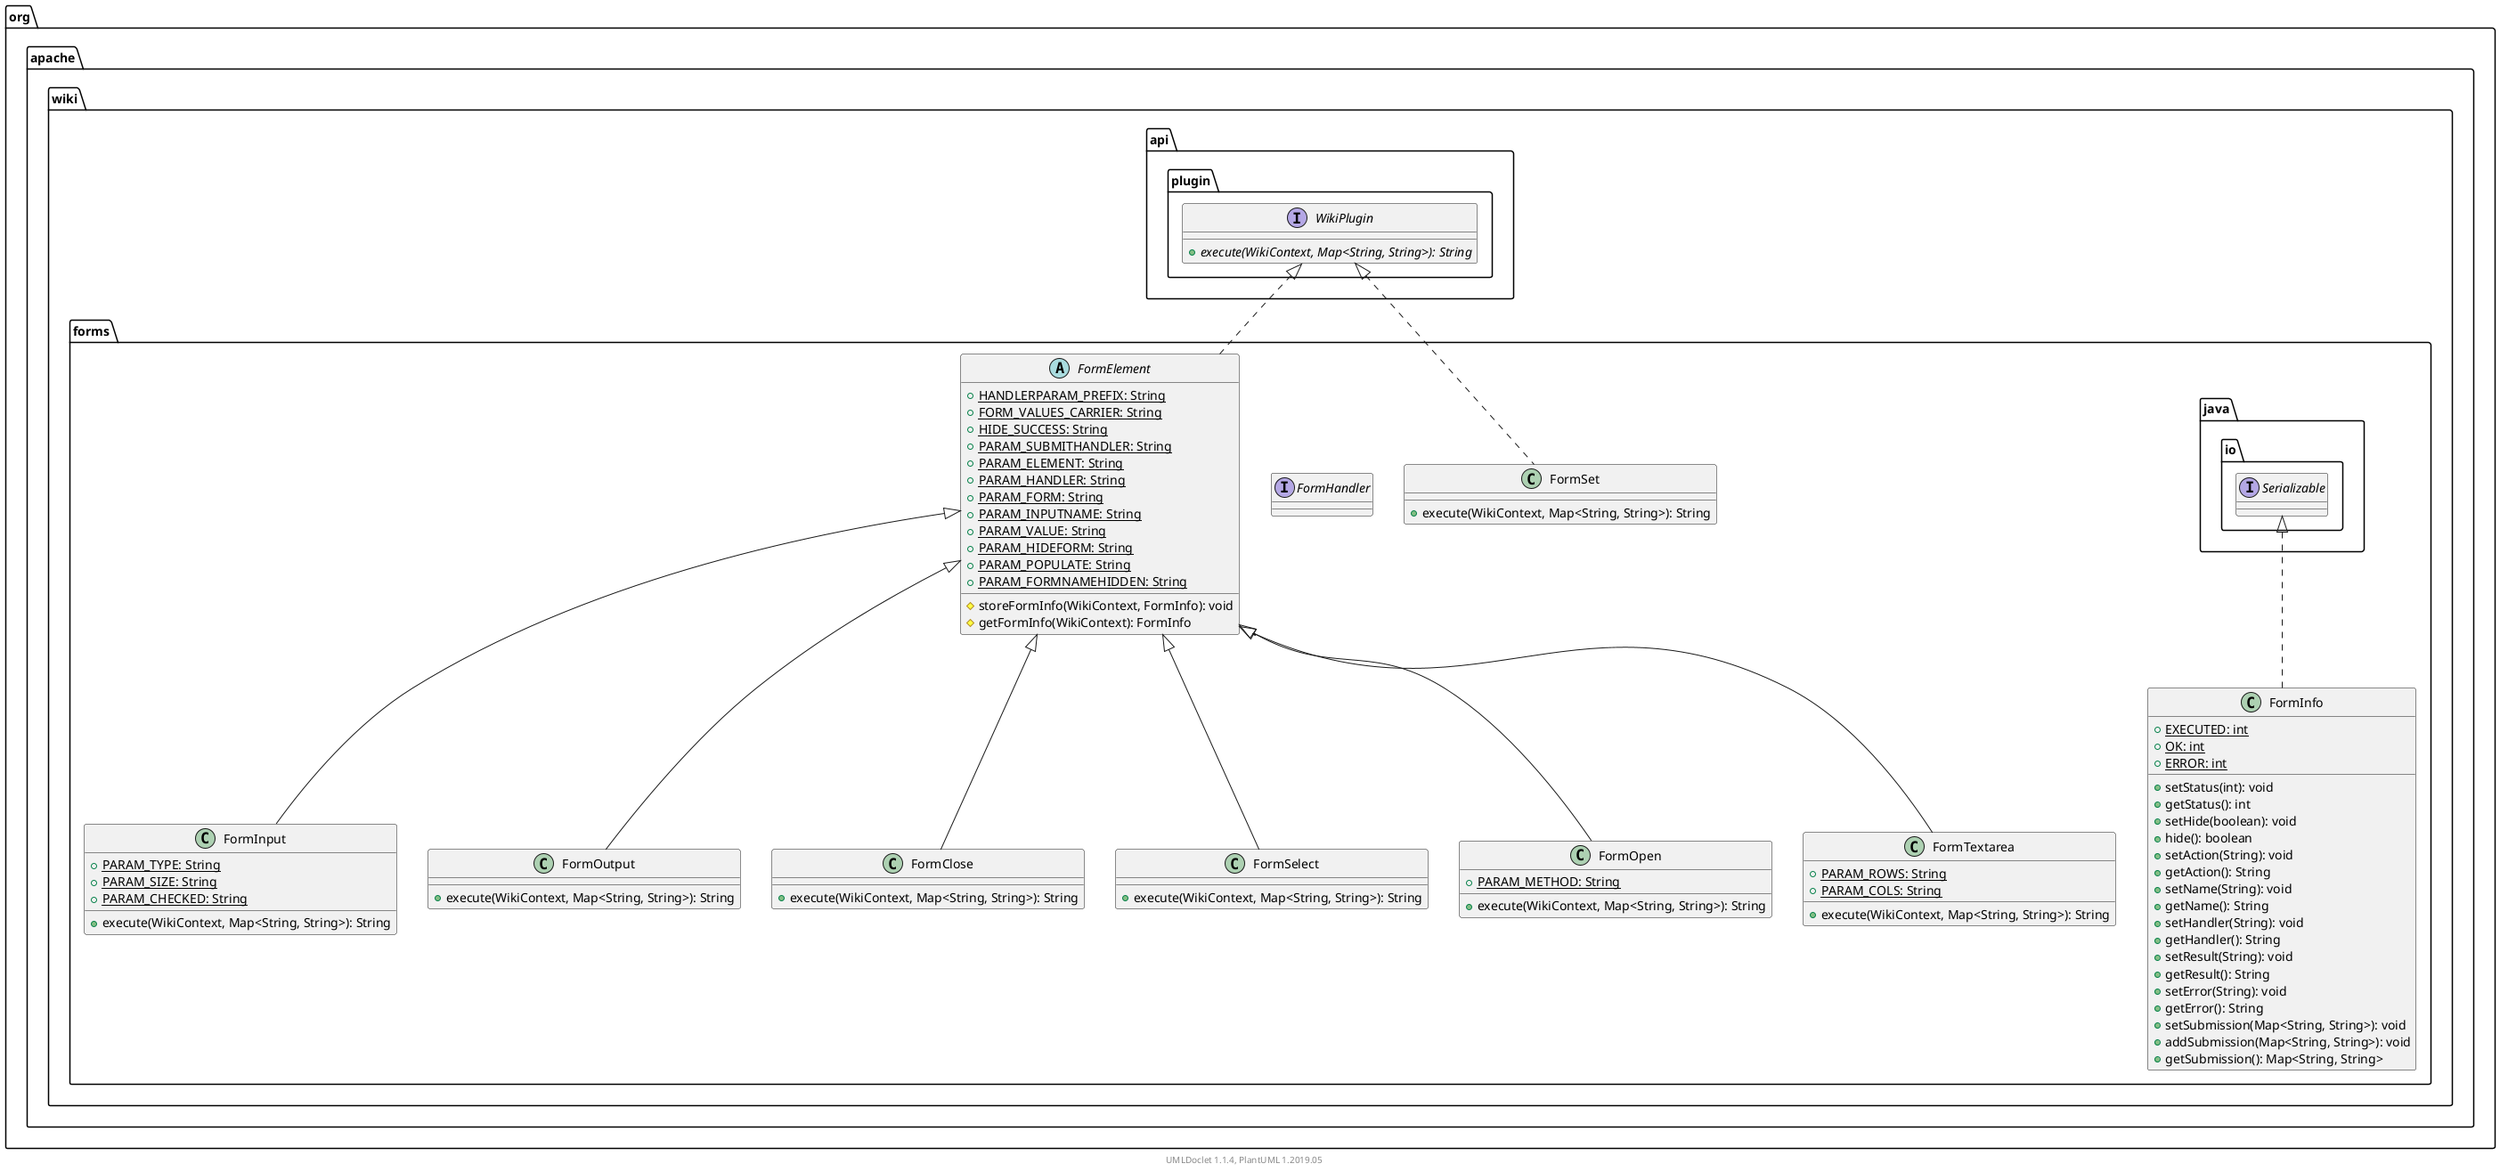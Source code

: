 @startuml

    namespace org.apache.wiki.forms {

        class FormInput [[FormInput.html]] {
            {static} +PARAM_TYPE: String
            {static} +PARAM_SIZE: String
            {static} +PARAM_CHECKED: String
            +execute(WikiContext, Map<String, String>): String
        }

        class FormSet [[FormSet.html]] {
            +execute(WikiContext, Map<String, String>): String
        }

        interface FormHandler [[FormHandler.html]] {
        }

        class FormOutput [[FormOutput.html]] {
            +execute(WikiContext, Map<String, String>): String
        }

        abstract class FormElement [[FormElement.html]] {
            {static} +HANDLERPARAM_PREFIX: String
            {static} +FORM_VALUES_CARRIER: String
            {static} +HIDE_SUCCESS: String
            {static} +PARAM_SUBMITHANDLER: String
            {static} +PARAM_ELEMENT: String
            {static} +PARAM_HANDLER: String
            {static} +PARAM_FORM: String
            {static} +PARAM_INPUTNAME: String
            {static} +PARAM_VALUE: String
            {static} +PARAM_HIDEFORM: String
            {static} +PARAM_POPULATE: String
            {static} +PARAM_FORMNAMEHIDDEN: String
            #storeFormInfo(WikiContext, FormInfo): void
            #getFormInfo(WikiContext): FormInfo
        }

        class FormClose [[FormClose.html]] {
            +execute(WikiContext, Map<String, String>): String
        }

        class FormSelect [[FormSelect.html]] {
            +execute(WikiContext, Map<String, String>): String
        }

        class FormOpen [[FormOpen.html]] {
            {static} +PARAM_METHOD: String
            +execute(WikiContext, Map<String, String>): String
        }

        class FormInfo [[FormInfo.html]] {
            {static} +EXECUTED: int
            {static} +OK: int
            {static} +ERROR: int
            +setStatus(int): void
            +getStatus(): int
            +setHide(boolean): void
            +hide(): boolean
            +setAction(String): void
            +getAction(): String
            +setName(String): void
            +getName(): String
            +setHandler(String): void
            +getHandler(): String
            +setResult(String): void
            +getResult(): String
            +setError(String): void
            +getError(): String
            +setSubmission(Map<String, String>): void
            +addSubmission(Map<String, String>): void
            +getSubmission(): Map<String, String>
        }

        class FormTextarea [[FormTextarea.html]] {
            {static} +PARAM_ROWS: String
            {static} +PARAM_COLS: String
            +execute(WikiContext, Map<String, String>): String
        }

        FormElement <|-- FormInput

        interface org.apache.wiki.api.plugin.WikiPlugin {
            {abstract} +execute(WikiContext, Map<String, String>): String
        }
        org.apache.wiki.api.plugin.WikiPlugin <|.. FormSet

        FormElement <|-- FormOutput

        org.apache.wiki.api.plugin.WikiPlugin <|.. FormElement

        FormElement <|-- FormClose

        FormElement <|-- FormSelect

        FormElement <|-- FormOpen

        interface java.io.Serializable
        java.io.Serializable <|.. FormInfo

        FormElement <|-- FormTextarea

    }


    center footer UMLDoclet 1.1.4, PlantUML 1.2019.05
@enduml
